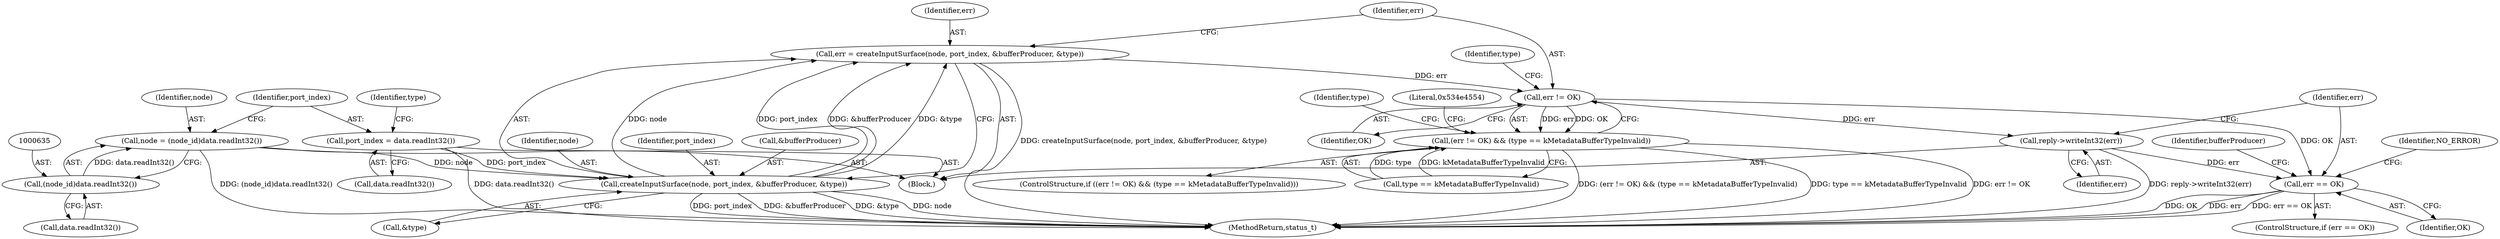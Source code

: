 digraph "0_Android_8d87321b704cb3f88e8cae668937d001fd63d5e3@API" {
"1000647" [label="(Call,err = createInputSurface(node, port_index, &bufferProducer, &type))"];
"1000649" [label="(Call,createInputSurface(node, port_index, &bufferProducer, &type))"];
"1000632" [label="(Call,node = (node_id)data.readInt32())"];
"1000634" [label="(Call,(node_id)data.readInt32())"];
"1000638" [label="(Call,port_index = data.readInt32())"];
"1000658" [label="(Call,err != OK)"];
"1000657" [label="(Call,(err != OK) && (type == kMetadataBufferTypeInvalid))"];
"1000670" [label="(Call,reply->writeInt32(err))"];
"1000673" [label="(Call,err == OK)"];
"1000654" [label="(Call,&type)"];
"1000650" [label="(Identifier,node)"];
"1001207" [label="(MethodReturn,status_t)"];
"1000674" [label="(Identifier,err)"];
"1000632" [label="(Call,node = (node_id)data.readInt32())"];
"1000662" [label="(Identifier,type)"];
"1000651" [label="(Identifier,port_index)"];
"1000671" [label="(Identifier,err)"];
"1000656" [label="(ControlStructure,if ((err != OK) && (type == kMetadataBufferTypeInvalid)))"];
"1000673" [label="(Call,err == OK)"];
"1000681" [label="(Identifier,NO_ERROR)"];
"1000669" [label="(Identifier,type)"];
"1000672" [label="(ControlStructure,if (err == OK))"];
"1000636" [label="(Call,data.readInt32())"];
"1000661" [label="(Call,type == kMetadataBufferTypeInvalid)"];
"1000675" [label="(Identifier,OK)"];
"1000633" [label="(Identifier,node)"];
"1000670" [label="(Call,reply->writeInt32(err))"];
"1000666" [label="(Literal,0x534e4554)"];
"1000640" [label="(Call,data.readInt32())"];
"1000652" [label="(Call,&bufferProducer)"];
"1000647" [label="(Call,err = createInputSurface(node, port_index, &bufferProducer, &type))"];
"1000659" [label="(Identifier,err)"];
"1000639" [label="(Identifier,port_index)"];
"1000644" [label="(Identifier,type)"];
"1000660" [label="(Identifier,OK)"];
"1000658" [label="(Call,err != OK)"];
"1000634" [label="(Call,(node_id)data.readInt32())"];
"1000679" [label="(Identifier,bufferProducer)"];
"1000657" [label="(Call,(err != OK) && (type == kMetadataBufferTypeInvalid))"];
"1000626" [label="(Block,)"];
"1000648" [label="(Identifier,err)"];
"1000649" [label="(Call,createInputSurface(node, port_index, &bufferProducer, &type))"];
"1000638" [label="(Call,port_index = data.readInt32())"];
"1000647" -> "1000626"  [label="AST: "];
"1000647" -> "1000649"  [label="CFG: "];
"1000648" -> "1000647"  [label="AST: "];
"1000649" -> "1000647"  [label="AST: "];
"1000659" -> "1000647"  [label="CFG: "];
"1000647" -> "1001207"  [label="DDG: createInputSurface(node, port_index, &bufferProducer, &type)"];
"1000649" -> "1000647"  [label="DDG: node"];
"1000649" -> "1000647"  [label="DDG: port_index"];
"1000649" -> "1000647"  [label="DDG: &bufferProducer"];
"1000649" -> "1000647"  [label="DDG: &type"];
"1000647" -> "1000658"  [label="DDG: err"];
"1000649" -> "1000654"  [label="CFG: "];
"1000650" -> "1000649"  [label="AST: "];
"1000651" -> "1000649"  [label="AST: "];
"1000652" -> "1000649"  [label="AST: "];
"1000654" -> "1000649"  [label="AST: "];
"1000649" -> "1001207"  [label="DDG: node"];
"1000649" -> "1001207"  [label="DDG: port_index"];
"1000649" -> "1001207"  [label="DDG: &bufferProducer"];
"1000649" -> "1001207"  [label="DDG: &type"];
"1000632" -> "1000649"  [label="DDG: node"];
"1000638" -> "1000649"  [label="DDG: port_index"];
"1000632" -> "1000626"  [label="AST: "];
"1000632" -> "1000634"  [label="CFG: "];
"1000633" -> "1000632"  [label="AST: "];
"1000634" -> "1000632"  [label="AST: "];
"1000639" -> "1000632"  [label="CFG: "];
"1000632" -> "1001207"  [label="DDG: (node_id)data.readInt32()"];
"1000634" -> "1000632"  [label="DDG: data.readInt32()"];
"1000634" -> "1000636"  [label="CFG: "];
"1000635" -> "1000634"  [label="AST: "];
"1000636" -> "1000634"  [label="AST: "];
"1000638" -> "1000626"  [label="AST: "];
"1000638" -> "1000640"  [label="CFG: "];
"1000639" -> "1000638"  [label="AST: "];
"1000640" -> "1000638"  [label="AST: "];
"1000644" -> "1000638"  [label="CFG: "];
"1000638" -> "1001207"  [label="DDG: data.readInt32()"];
"1000658" -> "1000657"  [label="AST: "];
"1000658" -> "1000660"  [label="CFG: "];
"1000659" -> "1000658"  [label="AST: "];
"1000660" -> "1000658"  [label="AST: "];
"1000662" -> "1000658"  [label="CFG: "];
"1000657" -> "1000658"  [label="CFG: "];
"1000658" -> "1000657"  [label="DDG: err"];
"1000658" -> "1000657"  [label="DDG: OK"];
"1000658" -> "1000670"  [label="DDG: err"];
"1000658" -> "1000673"  [label="DDG: OK"];
"1000657" -> "1000656"  [label="AST: "];
"1000657" -> "1000661"  [label="CFG: "];
"1000661" -> "1000657"  [label="AST: "];
"1000666" -> "1000657"  [label="CFG: "];
"1000669" -> "1000657"  [label="CFG: "];
"1000657" -> "1001207"  [label="DDG: type == kMetadataBufferTypeInvalid"];
"1000657" -> "1001207"  [label="DDG: err != OK"];
"1000657" -> "1001207"  [label="DDG: (err != OK) && (type == kMetadataBufferTypeInvalid)"];
"1000661" -> "1000657"  [label="DDG: type"];
"1000661" -> "1000657"  [label="DDG: kMetadataBufferTypeInvalid"];
"1000670" -> "1000626"  [label="AST: "];
"1000670" -> "1000671"  [label="CFG: "];
"1000671" -> "1000670"  [label="AST: "];
"1000674" -> "1000670"  [label="CFG: "];
"1000670" -> "1001207"  [label="DDG: reply->writeInt32(err)"];
"1000670" -> "1000673"  [label="DDG: err"];
"1000673" -> "1000672"  [label="AST: "];
"1000673" -> "1000675"  [label="CFG: "];
"1000674" -> "1000673"  [label="AST: "];
"1000675" -> "1000673"  [label="AST: "];
"1000679" -> "1000673"  [label="CFG: "];
"1000681" -> "1000673"  [label="CFG: "];
"1000673" -> "1001207"  [label="DDG: OK"];
"1000673" -> "1001207"  [label="DDG: err"];
"1000673" -> "1001207"  [label="DDG: err == OK"];
}
